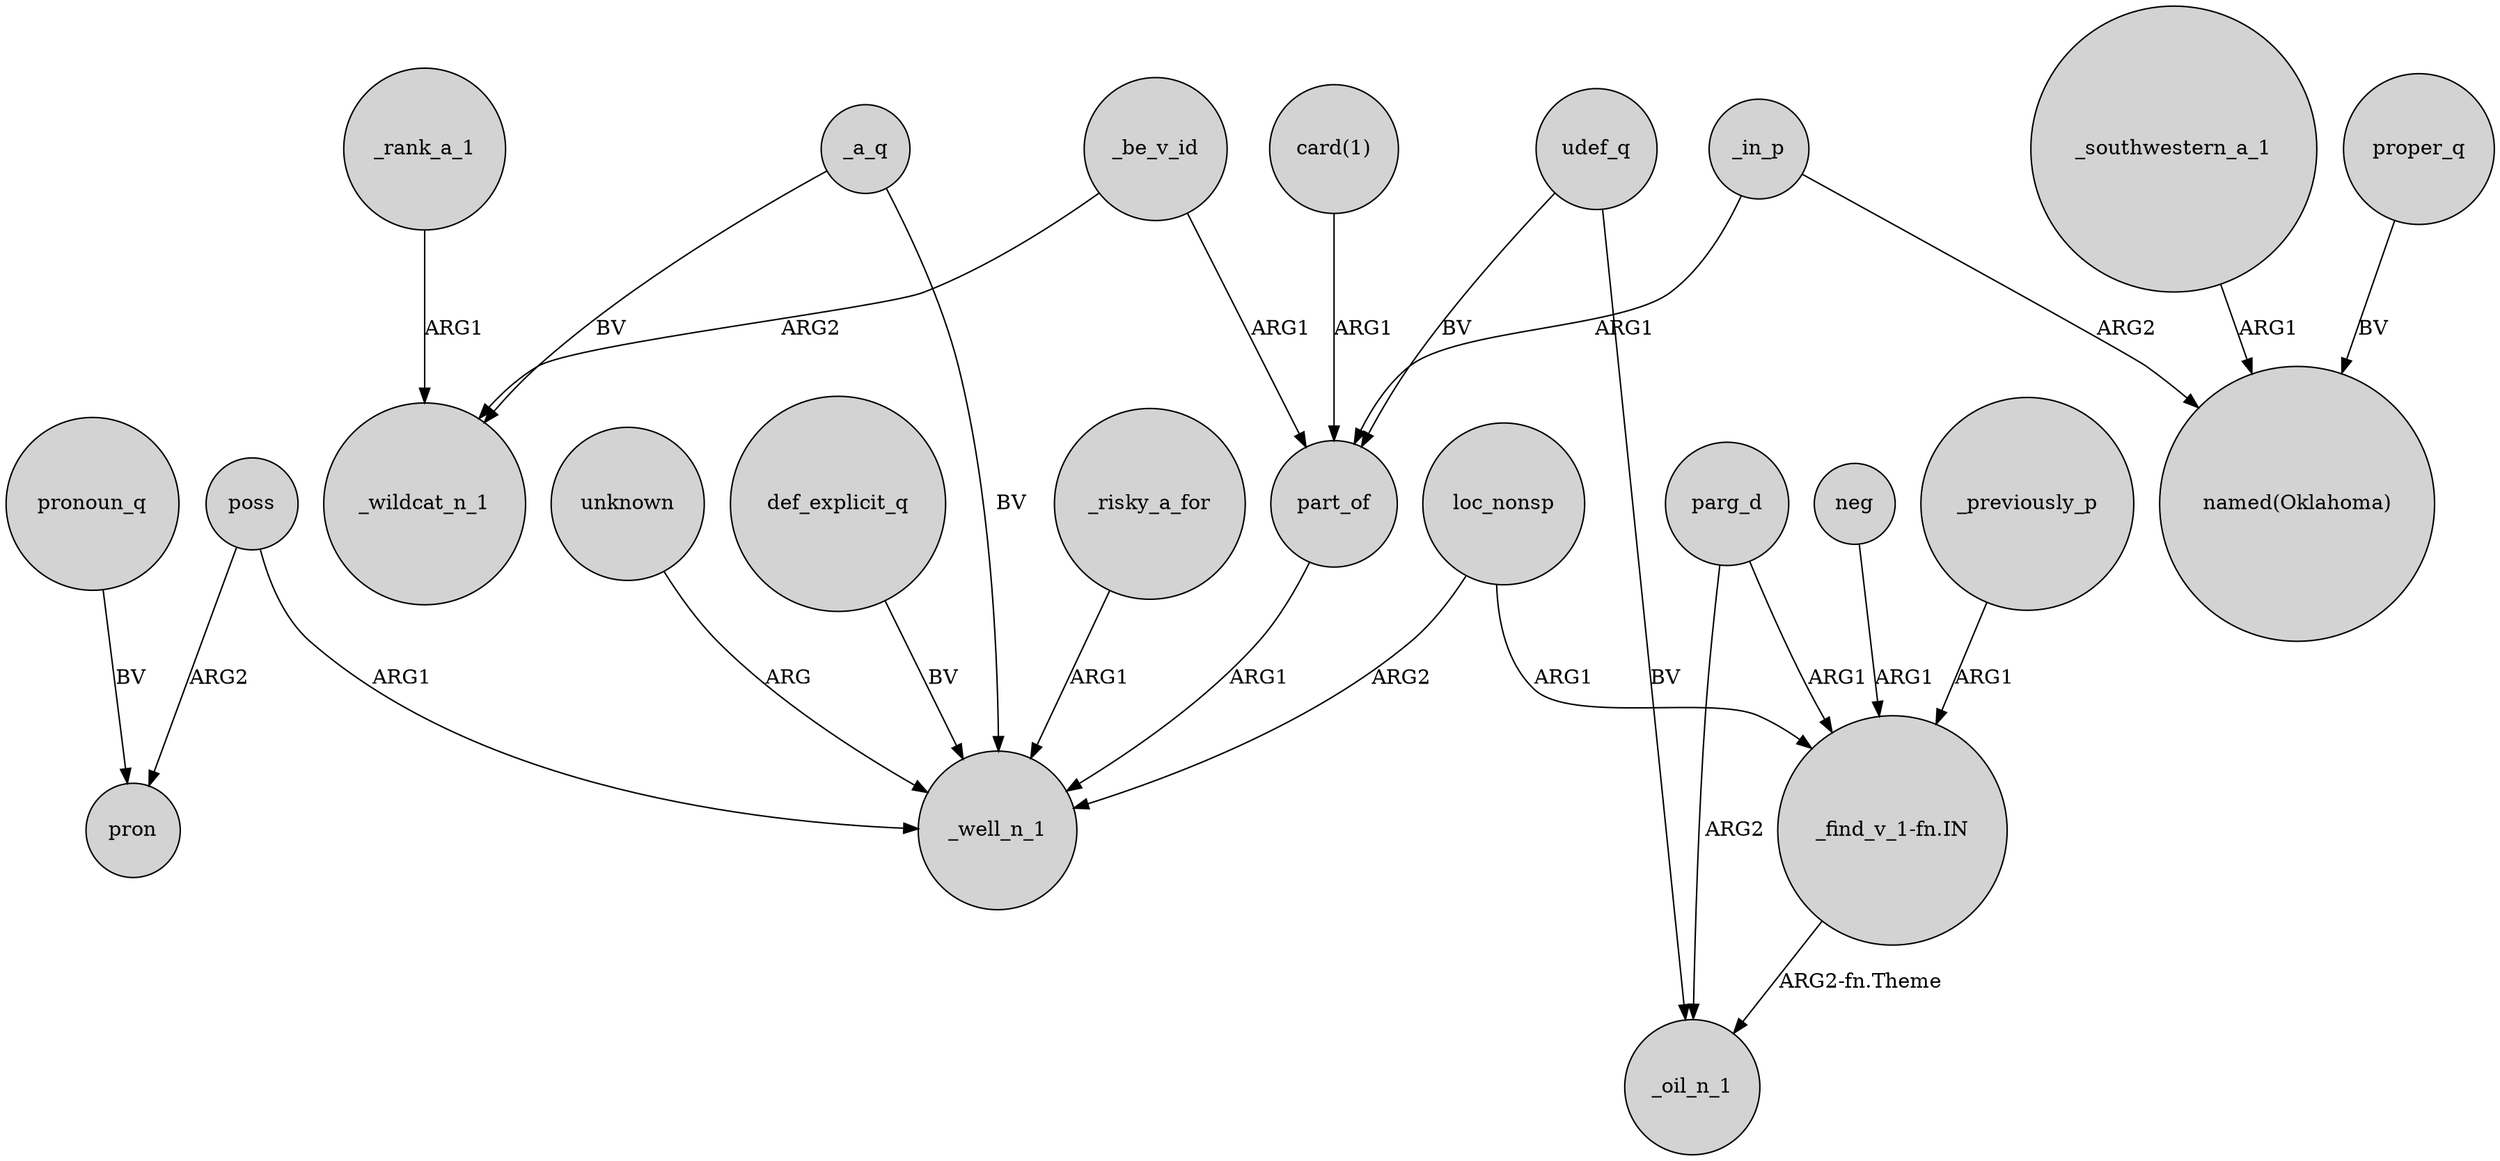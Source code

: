 digraph {
	node [shape=circle style=filled]
	_be_v_id -> part_of [label=ARG1]
	_risky_a_for -> _well_n_1 [label=ARG1]
	udef_q -> part_of [label=BV]
	_be_v_id -> _wildcat_n_1 [label=ARG2]
	_in_p -> "named(Oklahoma)" [label=ARG2]
	poss -> pron [label=ARG2]
	_southwestern_a_1 -> "named(Oklahoma)" [label=ARG1]
	neg -> "_find_v_1-fn.IN" [label=ARG1]
	part_of -> _well_n_1 [label=ARG1]
	"_find_v_1-fn.IN" -> _oil_n_1 [label="ARG2-fn.Theme"]
	pronoun_q -> pron [label=BV]
	_a_q -> _well_n_1 [label=BV]
	poss -> _well_n_1 [label=ARG1]
	unknown -> _well_n_1 [label=ARG]
	_previously_p -> "_find_v_1-fn.IN" [label=ARG1]
	loc_nonsp -> _well_n_1 [label=ARG2]
	_rank_a_1 -> _wildcat_n_1 [label=ARG1]
	_in_p -> part_of [label=ARG1]
	proper_q -> "named(Oklahoma)" [label=BV]
	def_explicit_q -> _well_n_1 [label=BV]
	parg_d -> "_find_v_1-fn.IN" [label=ARG1]
	"card(1)" -> part_of [label=ARG1]
	udef_q -> _oil_n_1 [label=BV]
	parg_d -> _oil_n_1 [label=ARG2]
	loc_nonsp -> "_find_v_1-fn.IN" [label=ARG1]
	_a_q -> _wildcat_n_1 [label=BV]
}
